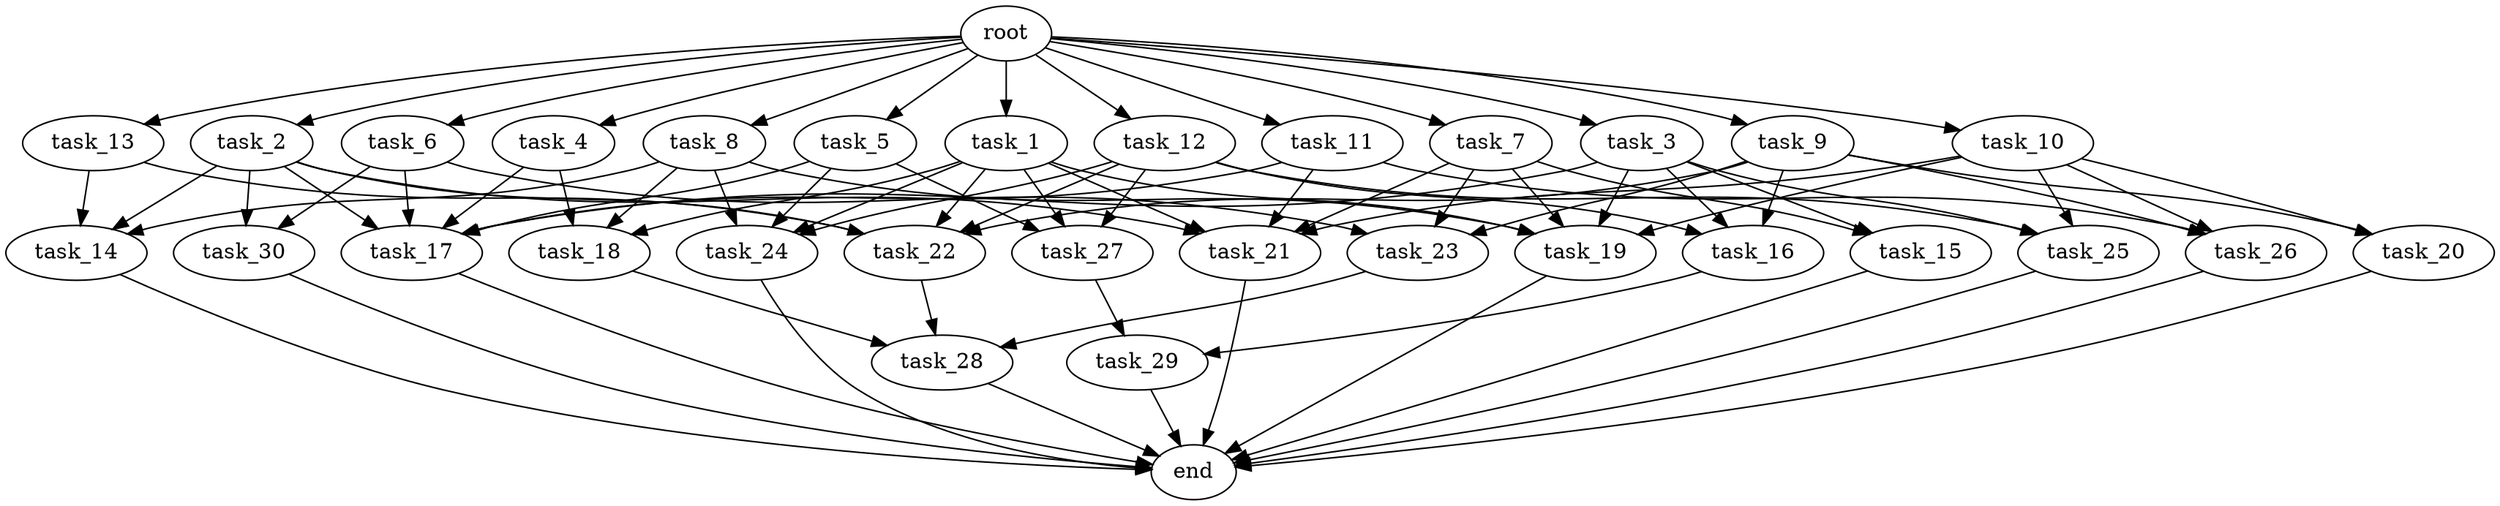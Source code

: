 digraph G {
  root [size="0.000000e+00"];
  task_1 [size="7.043833e+09"];
  task_2 [size="2.833394e+09"];
  task_3 [size="2.449006e+09"];
  task_4 [size="7.133575e+08"];
  task_5 [size="6.133016e+09"];
  task_6 [size="3.388050e+09"];
  task_7 [size="4.437033e+09"];
  task_8 [size="1.301610e+09"];
  task_9 [size="4.707885e+09"];
  task_10 [size="6.755284e+09"];
  task_11 [size="1.060163e+09"];
  task_12 [size="5.389450e+08"];
  task_13 [size="4.265231e+09"];
  task_14 [size="1.790651e+09"];
  task_15 [size="5.961618e+09"];
  task_16 [size="5.927969e+09"];
  task_17 [size="8.361908e+09"];
  task_18 [size="6.993956e+09"];
  task_19 [size="6.163537e+09"];
  task_20 [size="3.125094e+09"];
  task_21 [size="8.174602e+09"];
  task_22 [size="7.129274e+09"];
  task_23 [size="6.709032e+09"];
  task_24 [size="5.335316e+09"];
  task_25 [size="9.736845e+09"];
  task_26 [size="7.557674e+09"];
  task_27 [size="4.657488e+09"];
  task_28 [size="1.318821e+09"];
  task_29 [size="8.128697e+09"];
  task_30 [size="9.196971e+09"];
  end [size="0.000000e+00"];

  root -> task_1 [size="1.000000e-12"];
  root -> task_2 [size="1.000000e-12"];
  root -> task_3 [size="1.000000e-12"];
  root -> task_4 [size="1.000000e-12"];
  root -> task_5 [size="1.000000e-12"];
  root -> task_6 [size="1.000000e-12"];
  root -> task_7 [size="1.000000e-12"];
  root -> task_8 [size="1.000000e-12"];
  root -> task_9 [size="1.000000e-12"];
  root -> task_10 [size="1.000000e-12"];
  root -> task_11 [size="1.000000e-12"];
  root -> task_12 [size="1.000000e-12"];
  root -> task_13 [size="1.000000e-12"];
  task_1 -> task_18 [size="2.331319e+08"];
  task_1 -> task_19 [size="1.232707e+08"];
  task_1 -> task_21 [size="1.634920e+08"];
  task_1 -> task_22 [size="1.425855e+08"];
  task_1 -> task_24 [size="1.333829e+08"];
  task_1 -> task_27 [size="1.552496e+08"];
  task_2 -> task_14 [size="5.968836e+07"];
  task_2 -> task_17 [size="1.393651e+08"];
  task_2 -> task_21 [size="1.634920e+08"];
  task_2 -> task_22 [size="1.425855e+08"];
  task_2 -> task_30 [size="4.598485e+08"];
  task_3 -> task_15 [size="2.980809e+08"];
  task_3 -> task_16 [size="1.975990e+08"];
  task_3 -> task_17 [size="1.393651e+08"];
  task_3 -> task_19 [size="1.232707e+08"];
  task_3 -> task_25 [size="3.245615e+08"];
  task_4 -> task_17 [size="1.393651e+08"];
  task_4 -> task_18 [size="2.331319e+08"];
  task_5 -> task_17 [size="1.393651e+08"];
  task_5 -> task_24 [size="1.333829e+08"];
  task_5 -> task_27 [size="1.552496e+08"];
  task_6 -> task_17 [size="1.393651e+08"];
  task_6 -> task_23 [size="2.236344e+08"];
  task_6 -> task_30 [size="4.598485e+08"];
  task_7 -> task_15 [size="2.980809e+08"];
  task_7 -> task_19 [size="1.232707e+08"];
  task_7 -> task_21 [size="1.634920e+08"];
  task_7 -> task_23 [size="2.236344e+08"];
  task_8 -> task_14 [size="5.968836e+07"];
  task_8 -> task_18 [size="2.331319e+08"];
  task_8 -> task_19 [size="1.232707e+08"];
  task_8 -> task_24 [size="1.333829e+08"];
  task_9 -> task_16 [size="1.975990e+08"];
  task_9 -> task_20 [size="1.562547e+08"];
  task_9 -> task_22 [size="1.425855e+08"];
  task_9 -> task_23 [size="2.236344e+08"];
  task_9 -> task_26 [size="2.519225e+08"];
  task_10 -> task_19 [size="1.232707e+08"];
  task_10 -> task_20 [size="1.562547e+08"];
  task_10 -> task_21 [size="1.634920e+08"];
  task_10 -> task_25 [size="3.245615e+08"];
  task_10 -> task_26 [size="2.519225e+08"];
  task_11 -> task_17 [size="1.393651e+08"];
  task_11 -> task_21 [size="1.634920e+08"];
  task_11 -> task_26 [size="2.519225e+08"];
  task_12 -> task_16 [size="1.975990e+08"];
  task_12 -> task_22 [size="1.425855e+08"];
  task_12 -> task_24 [size="1.333829e+08"];
  task_12 -> task_25 [size="3.245615e+08"];
  task_12 -> task_27 [size="1.552496e+08"];
  task_13 -> task_14 [size="5.968836e+07"];
  task_13 -> task_22 [size="1.425855e+08"];
  task_14 -> end [size="1.000000e-12"];
  task_15 -> end [size="1.000000e-12"];
  task_16 -> task_29 [size="4.064349e+08"];
  task_17 -> end [size="1.000000e-12"];
  task_18 -> task_28 [size="4.396070e+07"];
  task_19 -> end [size="1.000000e-12"];
  task_20 -> end [size="1.000000e-12"];
  task_21 -> end [size="1.000000e-12"];
  task_22 -> task_28 [size="4.396070e+07"];
  task_23 -> task_28 [size="4.396070e+07"];
  task_24 -> end [size="1.000000e-12"];
  task_25 -> end [size="1.000000e-12"];
  task_26 -> end [size="1.000000e-12"];
  task_27 -> task_29 [size="4.064349e+08"];
  task_28 -> end [size="1.000000e-12"];
  task_29 -> end [size="1.000000e-12"];
  task_30 -> end [size="1.000000e-12"];
}
